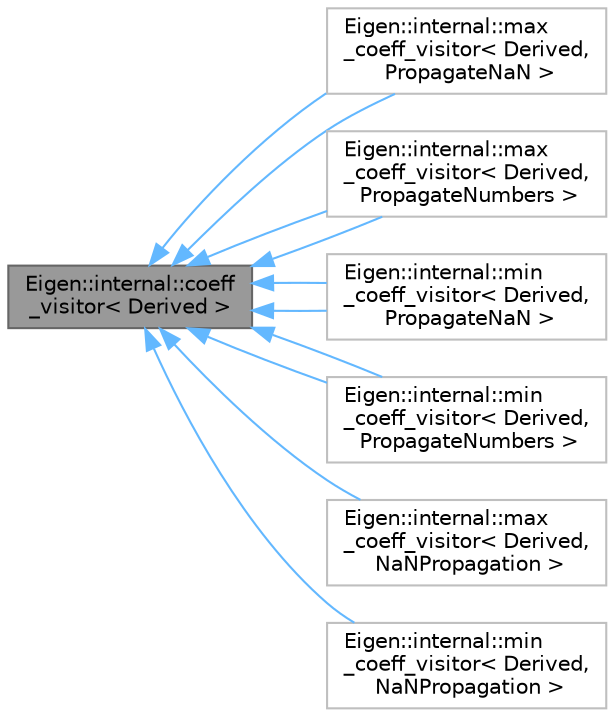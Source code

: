 digraph "Eigen::internal::coeff_visitor&lt; Derived &gt;"
{
 // LATEX_PDF_SIZE
  bgcolor="transparent";
  edge [fontname=Helvetica,fontsize=10,labelfontname=Helvetica,labelfontsize=10];
  node [fontname=Helvetica,fontsize=10,shape=box,height=0.2,width=0.4];
  rankdir="LR";
  Node1 [id="Node000001",label="Eigen::internal::coeff\l_visitor\< Derived \>",height=0.2,width=0.4,color="gray40", fillcolor="grey60", style="filled", fontcolor="black",tooltip=" "];
  Node1 -> Node2 [id="edge11_Node000001_Node000002",dir="back",color="steelblue1",style="solid",tooltip=" "];
  Node2 [id="Node000002",label="Eigen::internal::max\l_coeff_visitor\< Derived,\l PropagateNaN \>",height=0.2,width=0.4,color="grey75", fillcolor="white", style="filled",URL="$structEigen_1_1internal_1_1max__coeff__visitor_3_01Derived_00_01PropagateNaN_01_4.html",tooltip=" "];
  Node1 -> Node3 [id="edge12_Node000001_Node000003",dir="back",color="steelblue1",style="solid",tooltip=" "];
  Node3 [id="Node000003",label="Eigen::internal::max\l_coeff_visitor\< Derived,\l PropagateNumbers \>",height=0.2,width=0.4,color="grey75", fillcolor="white", style="filled",URL="$structEigen_1_1internal_1_1max__coeff__visitor_3_01Derived_00_01PropagateNumbers_01_4.html",tooltip=" "];
  Node1 -> Node4 [id="edge13_Node000001_Node000004",dir="back",color="steelblue1",style="solid",tooltip=" "];
  Node4 [id="Node000004",label="Eigen::internal::min\l_coeff_visitor\< Derived,\l PropagateNaN \>",height=0.2,width=0.4,color="grey75", fillcolor="white", style="filled",URL="$structEigen_1_1internal_1_1min__coeff__visitor_3_01Derived_00_01PropagateNaN_01_4.html",tooltip=" "];
  Node1 -> Node5 [id="edge14_Node000001_Node000005",dir="back",color="steelblue1",style="solid",tooltip=" "];
  Node5 [id="Node000005",label="Eigen::internal::min\l_coeff_visitor\< Derived,\l PropagateNumbers \>",height=0.2,width=0.4,color="grey75", fillcolor="white", style="filled",URL="$structEigen_1_1internal_1_1min__coeff__visitor_3_01Derived_00_01PropagateNumbers_01_4.html",tooltip=" "];
  Node1 -> Node6 [id="edge15_Node000001_Node000006",dir="back",color="steelblue1",style="solid",tooltip=" "];
  Node6 [id="Node000006",label="Eigen::internal::max\l_coeff_visitor\< Derived,\l NaNPropagation \>",height=0.2,width=0.4,color="grey75", fillcolor="white", style="filled",URL="$structEigen_1_1internal_1_1max__coeff__visitor.html",tooltip=" "];
  Node1 -> Node2 [id="edge16_Node000001_Node000002",dir="back",color="steelblue1",style="solid",tooltip=" "];
  Node1 -> Node3 [id="edge17_Node000001_Node000003",dir="back",color="steelblue1",style="solid",tooltip=" "];
  Node1 -> Node7 [id="edge18_Node000001_Node000007",dir="back",color="steelblue1",style="solid",tooltip=" "];
  Node7 [id="Node000007",label="Eigen::internal::min\l_coeff_visitor\< Derived,\l NaNPropagation \>",height=0.2,width=0.4,color="grey75", fillcolor="white", style="filled",URL="$structEigen_1_1internal_1_1min__coeff__visitor.html",tooltip=" "];
  Node1 -> Node4 [id="edge19_Node000001_Node000004",dir="back",color="steelblue1",style="solid",tooltip=" "];
  Node1 -> Node5 [id="edge20_Node000001_Node000005",dir="back",color="steelblue1",style="solid",tooltip=" "];
}
